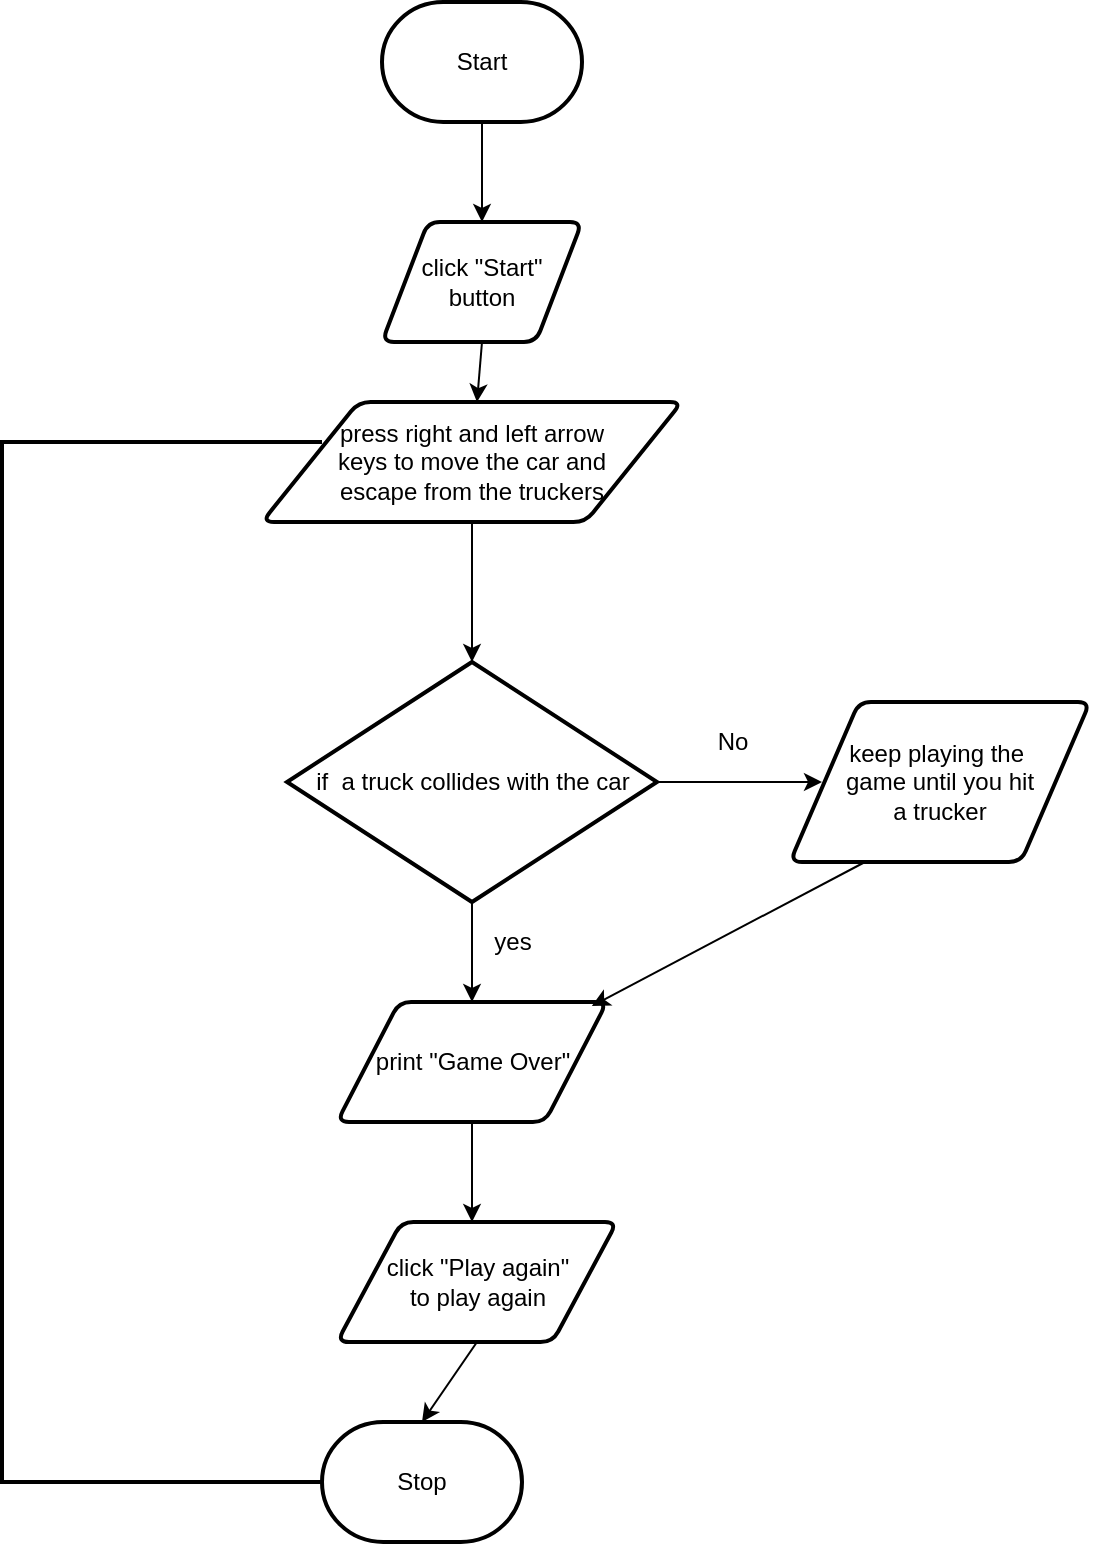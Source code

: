 <mxfile>
    <diagram id="VYukiB3CDQm94TqRDYL7" name="Sayfa -1">
        <mxGraphModel dx="1901" dy="749" grid="1" gridSize="10" guides="1" tooltips="1" connect="1" arrows="1" fold="1" page="1" pageScale="1" pageWidth="827" pageHeight="1169" math="0" shadow="0">
            <root>
                <mxCell id="0"/>
                <mxCell id="1" parent="0"/>
                <mxCell id="4" style="edgeStyle=none;html=1;exitX=0.5;exitY=1;exitDx=0;exitDy=0;exitPerimeter=0;" edge="1" parent="1" source="2">
                    <mxGeometry relative="1" as="geometry">
                        <mxPoint x="110" y="150" as="targetPoint"/>
                    </mxGeometry>
                </mxCell>
                <mxCell id="2" value="Start" style="strokeWidth=2;html=1;shape=mxgraph.flowchart.terminator;whiteSpace=wrap;" vertex="1" parent="1">
                    <mxGeometry x="60" y="40" width="100" height="60" as="geometry"/>
                </mxCell>
                <mxCell id="5" style="edgeStyle=none;html=1;exitX=0.5;exitY=1;exitDx=0;exitDy=0;" edge="1" parent="1" source="3" target="6">
                    <mxGeometry relative="1" as="geometry">
                        <mxPoint x="110" y="260" as="targetPoint"/>
                    </mxGeometry>
                </mxCell>
                <mxCell id="3" value="click &quot;Start&quot;&lt;br&gt;button" style="shape=parallelogram;html=1;strokeWidth=2;perimeter=parallelogramPerimeter;whiteSpace=wrap;rounded=1;arcSize=12;size=0.23;" vertex="1" parent="1">
                    <mxGeometry x="60" y="150" width="100" height="60" as="geometry"/>
                </mxCell>
                <mxCell id="7" style="edgeStyle=none;html=1;exitX=0.5;exitY=1;exitDx=0;exitDy=0;" edge="1" parent="1" source="6">
                    <mxGeometry relative="1" as="geometry">
                        <mxPoint x="105" y="370" as="targetPoint"/>
                    </mxGeometry>
                </mxCell>
                <mxCell id="6" value="press right and left arrow&lt;br&gt;keys to move the car and&lt;br&gt;escape from the truckers" style="shape=parallelogram;html=1;strokeWidth=2;perimeter=parallelogramPerimeter;whiteSpace=wrap;rounded=1;arcSize=12;size=0.23;" vertex="1" parent="1">
                    <mxGeometry y="240" width="210" height="60" as="geometry"/>
                </mxCell>
                <mxCell id="9" style="edgeStyle=none;html=1;exitX=0.5;exitY=1;exitDx=0;exitDy=0;exitPerimeter=0;" edge="1" parent="1" source="8">
                    <mxGeometry relative="1" as="geometry">
                        <mxPoint x="105" y="540" as="targetPoint"/>
                    </mxGeometry>
                </mxCell>
                <mxCell id="18" style="edgeStyle=none;html=1;exitX=1;exitY=0.5;exitDx=0;exitDy=0;exitPerimeter=0;" edge="1" parent="1" source="8">
                    <mxGeometry relative="1" as="geometry">
                        <mxPoint x="280" y="430" as="targetPoint"/>
                    </mxGeometry>
                </mxCell>
                <mxCell id="8" value="if&amp;nbsp; a truck collides with the car" style="strokeWidth=2;html=1;shape=mxgraph.flowchart.decision;whiteSpace=wrap;" vertex="1" parent="1">
                    <mxGeometry x="12.5" y="370" width="185" height="120" as="geometry"/>
                </mxCell>
                <mxCell id="12" style="edgeStyle=none;html=1;exitX=0.5;exitY=1;exitDx=0;exitDy=0;" edge="1" parent="1" source="10">
                    <mxGeometry relative="1" as="geometry">
                        <mxPoint x="105" y="650" as="targetPoint"/>
                    </mxGeometry>
                </mxCell>
                <mxCell id="10" value="print &quot;Game Over&quot;" style="shape=parallelogram;html=1;strokeWidth=2;perimeter=parallelogramPerimeter;whiteSpace=wrap;rounded=1;arcSize=12;size=0.23;" vertex="1" parent="1">
                    <mxGeometry x="37.5" y="540" width="135" height="60" as="geometry"/>
                </mxCell>
                <mxCell id="11" value="yes" style="text;html=1;align=center;verticalAlign=middle;resizable=0;points=[];autosize=1;strokeColor=none;fillColor=none;" vertex="1" parent="1">
                    <mxGeometry x="110" y="500" width="30" height="20" as="geometry"/>
                </mxCell>
                <mxCell id="14" style="edgeStyle=none;html=1;exitX=0.5;exitY=1;exitDx=0;exitDy=0;entryX=0.5;entryY=0;entryDx=0;entryDy=0;entryPerimeter=0;" edge="1" parent="1" source="13" target="15">
                    <mxGeometry relative="1" as="geometry">
                        <mxPoint x="108" y="750" as="targetPoint"/>
                    </mxGeometry>
                </mxCell>
                <mxCell id="13" value="click &quot;Play again&quot;&lt;br&gt;to play again" style="shape=parallelogram;html=1;strokeWidth=2;perimeter=parallelogramPerimeter;whiteSpace=wrap;rounded=1;arcSize=12;size=0.23;" vertex="1" parent="1">
                    <mxGeometry x="37.5" y="650" width="140" height="60" as="geometry"/>
                </mxCell>
                <mxCell id="15" value="Stop" style="strokeWidth=2;html=1;shape=mxgraph.flowchart.terminator;whiteSpace=wrap;" vertex="1" parent="1">
                    <mxGeometry x="30" y="750" width="100" height="60" as="geometry"/>
                </mxCell>
                <mxCell id="16" value="" style="strokeWidth=2;html=1;shape=mxgraph.flowchart.annotation_1;align=left;pointerEvents=1;" vertex="1" parent="1">
                    <mxGeometry x="-130" y="260" width="160" height="520" as="geometry"/>
                </mxCell>
                <mxCell id="21" style="edgeStyle=none;html=1;exitX=0.25;exitY=1;exitDx=0;exitDy=0;entryX=0.944;entryY=0.033;entryDx=0;entryDy=0;entryPerimeter=0;" edge="1" parent="1" source="19" target="10">
                    <mxGeometry relative="1" as="geometry"/>
                </mxCell>
                <mxCell id="19" value="keep playing the&amp;nbsp;&lt;br&gt;game until you hit&lt;br&gt;a trucker" style="shape=parallelogram;html=1;strokeWidth=2;perimeter=parallelogramPerimeter;whiteSpace=wrap;rounded=1;arcSize=12;size=0.23;" vertex="1" parent="1">
                    <mxGeometry x="264" y="390" width="150" height="80" as="geometry"/>
                </mxCell>
                <mxCell id="20" value="No" style="text;html=1;align=center;verticalAlign=middle;resizable=0;points=[];autosize=1;strokeColor=none;fillColor=none;" vertex="1" parent="1">
                    <mxGeometry x="220" y="400" width="30" height="20" as="geometry"/>
                </mxCell>
            </root>
        </mxGraphModel>
    </diagram>
</mxfile>